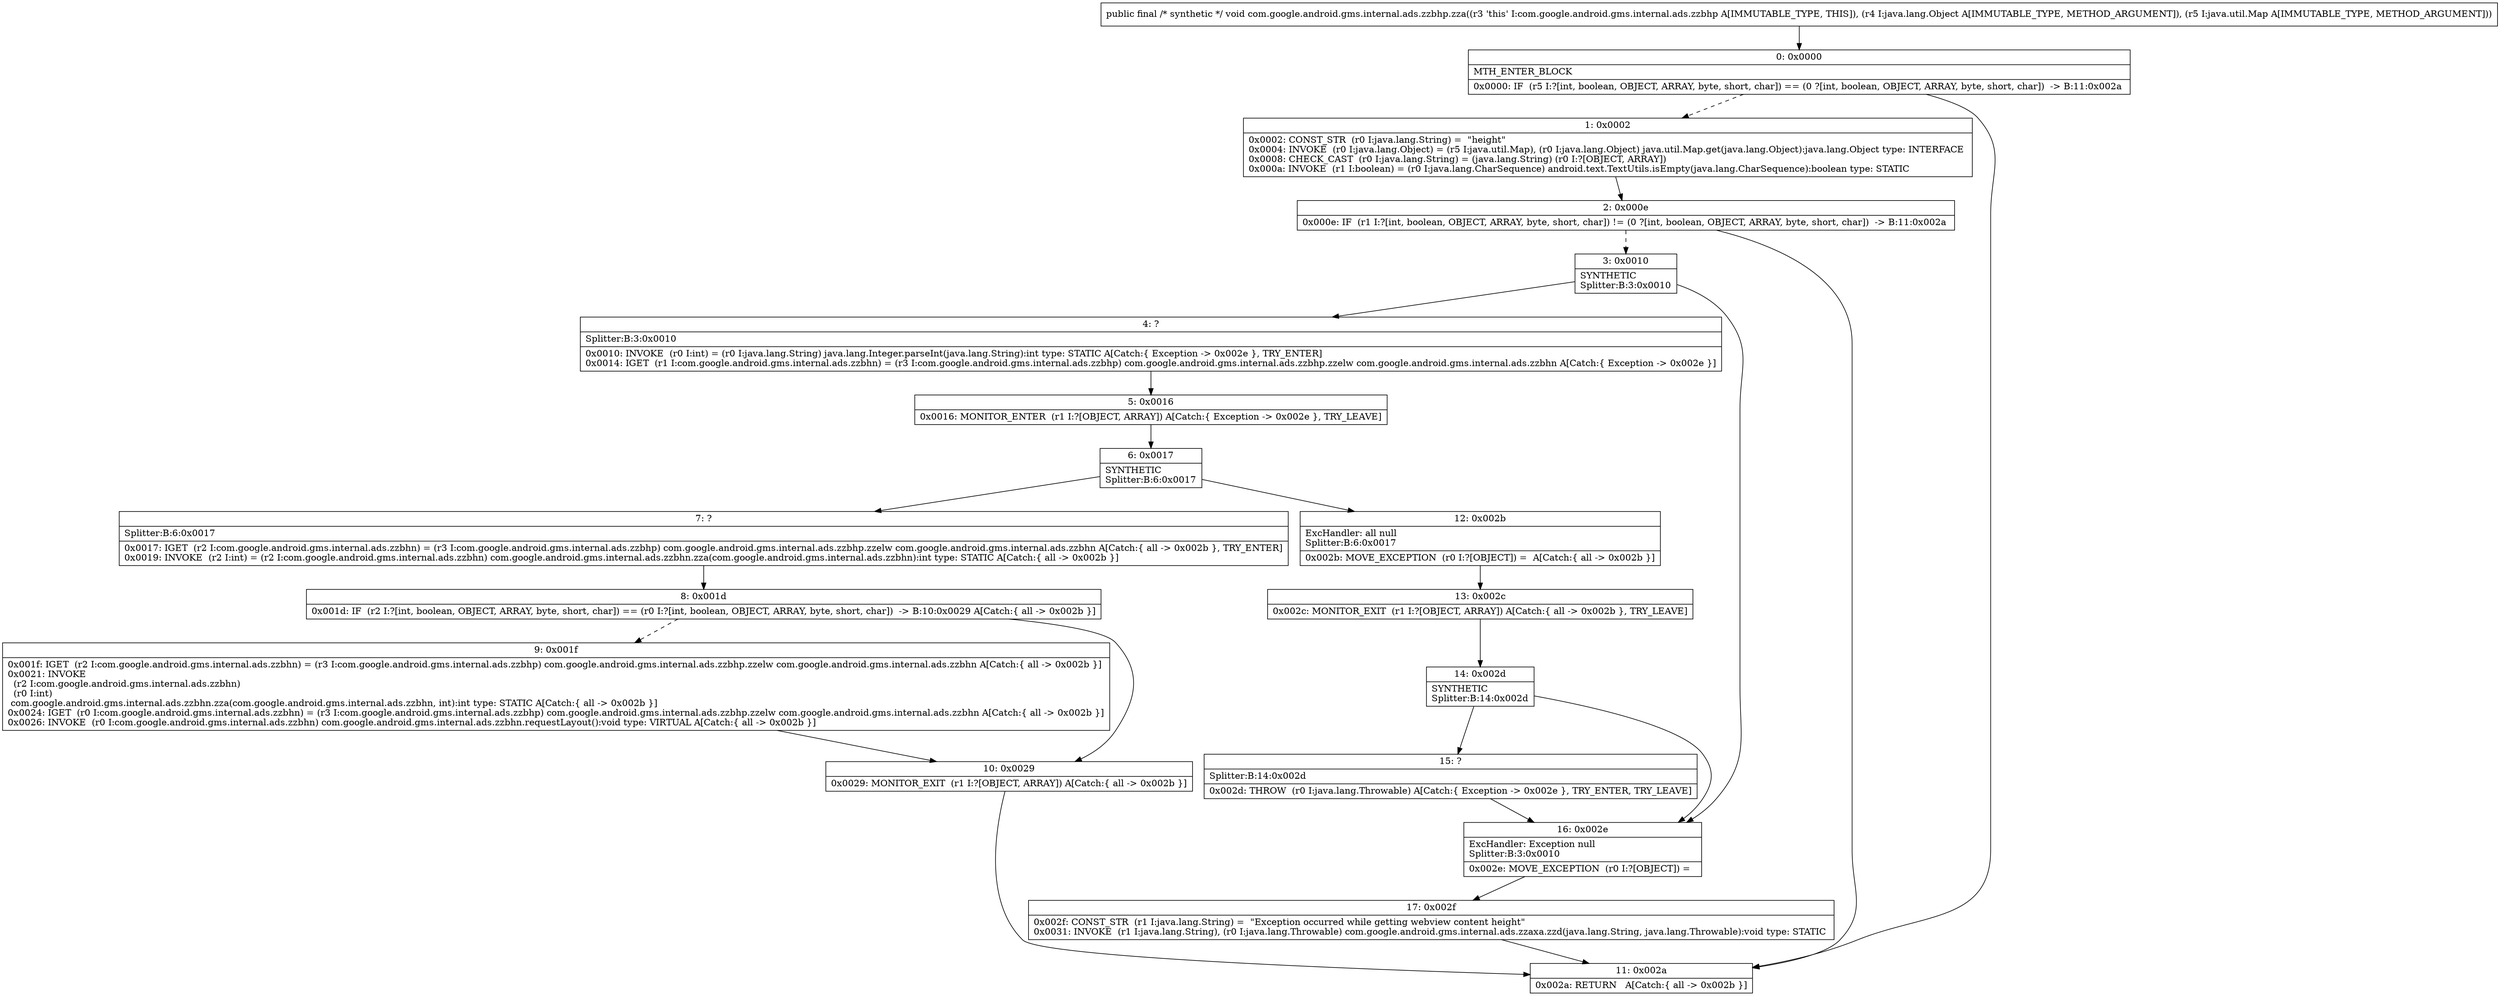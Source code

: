 digraph "CFG forcom.google.android.gms.internal.ads.zzbhp.zza(Ljava\/lang\/Object;Ljava\/util\/Map;)V" {
Node_0 [shape=record,label="{0\:\ 0x0000|MTH_ENTER_BLOCK\l|0x0000: IF  (r5 I:?[int, boolean, OBJECT, ARRAY, byte, short, char]) == (0 ?[int, boolean, OBJECT, ARRAY, byte, short, char])  \-\> B:11:0x002a \l}"];
Node_1 [shape=record,label="{1\:\ 0x0002|0x0002: CONST_STR  (r0 I:java.lang.String) =  \"height\" \l0x0004: INVOKE  (r0 I:java.lang.Object) = (r5 I:java.util.Map), (r0 I:java.lang.Object) java.util.Map.get(java.lang.Object):java.lang.Object type: INTERFACE \l0x0008: CHECK_CAST  (r0 I:java.lang.String) = (java.lang.String) (r0 I:?[OBJECT, ARRAY]) \l0x000a: INVOKE  (r1 I:boolean) = (r0 I:java.lang.CharSequence) android.text.TextUtils.isEmpty(java.lang.CharSequence):boolean type: STATIC \l}"];
Node_2 [shape=record,label="{2\:\ 0x000e|0x000e: IF  (r1 I:?[int, boolean, OBJECT, ARRAY, byte, short, char]) != (0 ?[int, boolean, OBJECT, ARRAY, byte, short, char])  \-\> B:11:0x002a \l}"];
Node_3 [shape=record,label="{3\:\ 0x0010|SYNTHETIC\lSplitter:B:3:0x0010\l}"];
Node_4 [shape=record,label="{4\:\ ?|Splitter:B:3:0x0010\l|0x0010: INVOKE  (r0 I:int) = (r0 I:java.lang.String) java.lang.Integer.parseInt(java.lang.String):int type: STATIC A[Catch:\{ Exception \-\> 0x002e \}, TRY_ENTER]\l0x0014: IGET  (r1 I:com.google.android.gms.internal.ads.zzbhn) = (r3 I:com.google.android.gms.internal.ads.zzbhp) com.google.android.gms.internal.ads.zzbhp.zzelw com.google.android.gms.internal.ads.zzbhn A[Catch:\{ Exception \-\> 0x002e \}]\l}"];
Node_5 [shape=record,label="{5\:\ 0x0016|0x0016: MONITOR_ENTER  (r1 I:?[OBJECT, ARRAY]) A[Catch:\{ Exception \-\> 0x002e \}, TRY_LEAVE]\l}"];
Node_6 [shape=record,label="{6\:\ 0x0017|SYNTHETIC\lSplitter:B:6:0x0017\l}"];
Node_7 [shape=record,label="{7\:\ ?|Splitter:B:6:0x0017\l|0x0017: IGET  (r2 I:com.google.android.gms.internal.ads.zzbhn) = (r3 I:com.google.android.gms.internal.ads.zzbhp) com.google.android.gms.internal.ads.zzbhp.zzelw com.google.android.gms.internal.ads.zzbhn A[Catch:\{ all \-\> 0x002b \}, TRY_ENTER]\l0x0019: INVOKE  (r2 I:int) = (r2 I:com.google.android.gms.internal.ads.zzbhn) com.google.android.gms.internal.ads.zzbhn.zza(com.google.android.gms.internal.ads.zzbhn):int type: STATIC A[Catch:\{ all \-\> 0x002b \}]\l}"];
Node_8 [shape=record,label="{8\:\ 0x001d|0x001d: IF  (r2 I:?[int, boolean, OBJECT, ARRAY, byte, short, char]) == (r0 I:?[int, boolean, OBJECT, ARRAY, byte, short, char])  \-\> B:10:0x0029 A[Catch:\{ all \-\> 0x002b \}]\l}"];
Node_9 [shape=record,label="{9\:\ 0x001f|0x001f: IGET  (r2 I:com.google.android.gms.internal.ads.zzbhn) = (r3 I:com.google.android.gms.internal.ads.zzbhp) com.google.android.gms.internal.ads.zzbhp.zzelw com.google.android.gms.internal.ads.zzbhn A[Catch:\{ all \-\> 0x002b \}]\l0x0021: INVOKE  \l  (r2 I:com.google.android.gms.internal.ads.zzbhn)\l  (r0 I:int)\l com.google.android.gms.internal.ads.zzbhn.zza(com.google.android.gms.internal.ads.zzbhn, int):int type: STATIC A[Catch:\{ all \-\> 0x002b \}]\l0x0024: IGET  (r0 I:com.google.android.gms.internal.ads.zzbhn) = (r3 I:com.google.android.gms.internal.ads.zzbhp) com.google.android.gms.internal.ads.zzbhp.zzelw com.google.android.gms.internal.ads.zzbhn A[Catch:\{ all \-\> 0x002b \}]\l0x0026: INVOKE  (r0 I:com.google.android.gms.internal.ads.zzbhn) com.google.android.gms.internal.ads.zzbhn.requestLayout():void type: VIRTUAL A[Catch:\{ all \-\> 0x002b \}]\l}"];
Node_10 [shape=record,label="{10\:\ 0x0029|0x0029: MONITOR_EXIT  (r1 I:?[OBJECT, ARRAY]) A[Catch:\{ all \-\> 0x002b \}]\l}"];
Node_11 [shape=record,label="{11\:\ 0x002a|0x002a: RETURN   A[Catch:\{ all \-\> 0x002b \}]\l}"];
Node_12 [shape=record,label="{12\:\ 0x002b|ExcHandler: all null\lSplitter:B:6:0x0017\l|0x002b: MOVE_EXCEPTION  (r0 I:?[OBJECT]) =  A[Catch:\{ all \-\> 0x002b \}]\l}"];
Node_13 [shape=record,label="{13\:\ 0x002c|0x002c: MONITOR_EXIT  (r1 I:?[OBJECT, ARRAY]) A[Catch:\{ all \-\> 0x002b \}, TRY_LEAVE]\l}"];
Node_14 [shape=record,label="{14\:\ 0x002d|SYNTHETIC\lSplitter:B:14:0x002d\l}"];
Node_15 [shape=record,label="{15\:\ ?|Splitter:B:14:0x002d\l|0x002d: THROW  (r0 I:java.lang.Throwable) A[Catch:\{ Exception \-\> 0x002e \}, TRY_ENTER, TRY_LEAVE]\l}"];
Node_16 [shape=record,label="{16\:\ 0x002e|ExcHandler: Exception null\lSplitter:B:3:0x0010\l|0x002e: MOVE_EXCEPTION  (r0 I:?[OBJECT]) =  \l}"];
Node_17 [shape=record,label="{17\:\ 0x002f|0x002f: CONST_STR  (r1 I:java.lang.String) =  \"Exception occurred while getting webview content height\" \l0x0031: INVOKE  (r1 I:java.lang.String), (r0 I:java.lang.Throwable) com.google.android.gms.internal.ads.zzaxa.zzd(java.lang.String, java.lang.Throwable):void type: STATIC \l}"];
MethodNode[shape=record,label="{public final \/* synthetic *\/ void com.google.android.gms.internal.ads.zzbhp.zza((r3 'this' I:com.google.android.gms.internal.ads.zzbhp A[IMMUTABLE_TYPE, THIS]), (r4 I:java.lang.Object A[IMMUTABLE_TYPE, METHOD_ARGUMENT]), (r5 I:java.util.Map A[IMMUTABLE_TYPE, METHOD_ARGUMENT])) }"];
MethodNode -> Node_0;
Node_0 -> Node_1[style=dashed];
Node_0 -> Node_11;
Node_1 -> Node_2;
Node_2 -> Node_3[style=dashed];
Node_2 -> Node_11;
Node_3 -> Node_4;
Node_3 -> Node_16;
Node_4 -> Node_5;
Node_5 -> Node_6;
Node_6 -> Node_7;
Node_6 -> Node_12;
Node_7 -> Node_8;
Node_8 -> Node_9[style=dashed];
Node_8 -> Node_10;
Node_9 -> Node_10;
Node_10 -> Node_11;
Node_12 -> Node_13;
Node_13 -> Node_14;
Node_14 -> Node_15;
Node_14 -> Node_16;
Node_15 -> Node_16;
Node_16 -> Node_17;
Node_17 -> Node_11;
}

